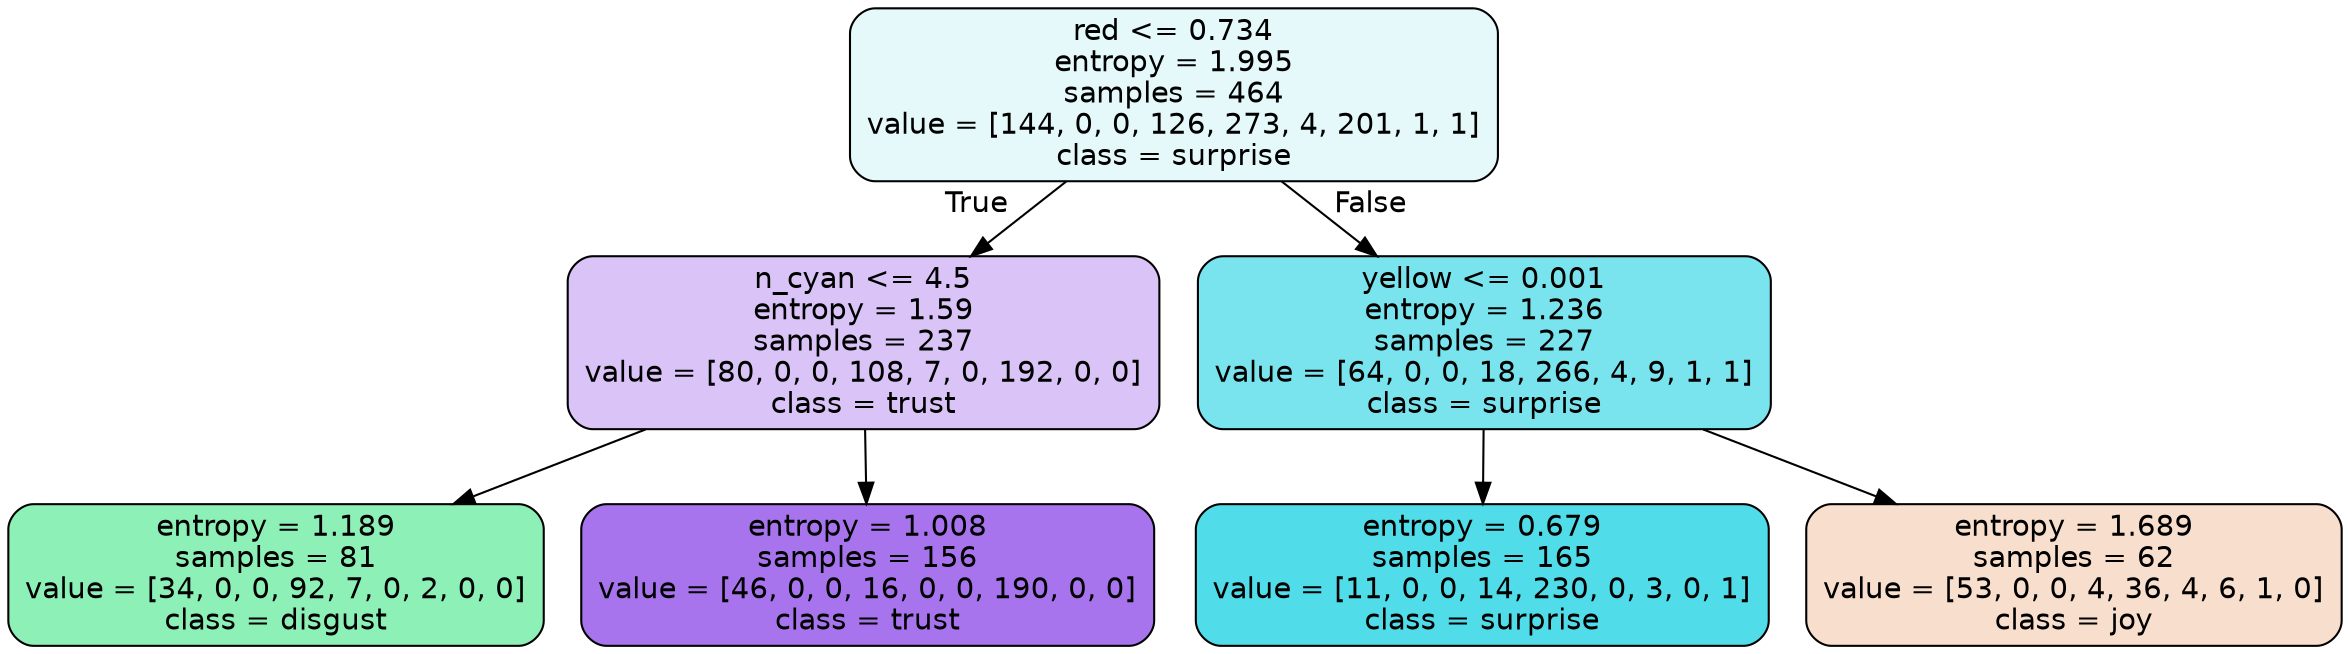 digraph Tree {
node [shape=box, style="filled, rounded", color="black", fontname=helvetica] ;
edge [fontname=helvetica] ;
0 [label="red <= 0.734\nentropy = 1.995\nsamples = 464\nvalue = [144, 0, 0, 126, 273, 4, 201, 1, 1]\nclass = surprise", fillcolor="#39d7e521"] ;
1 [label="n_cyan <= 4.5\nentropy = 1.59\nsamples = 237\nvalue = [80, 0, 0, 108, 7, 0, 192, 0, 0]\nclass = trust", fillcolor="#8139e54d"] ;
0 -> 1 [labeldistance=2.5, labelangle=45, headlabel="True"] ;
2 [label="entropy = 1.189\nsamples = 81\nvalue = [34, 0, 0, 92, 7, 0, 2, 0, 0]\nclass = disgust", fillcolor="#39e58192"] ;
1 -> 2 ;
3 [label="entropy = 1.008\nsamples = 156\nvalue = [46, 0, 0, 16, 0, 0, 190, 0, 0]\nclass = trust", fillcolor="#8139e5b2"] ;
1 -> 3 ;
4 [label="yellow <= 0.001\nentropy = 1.236\nsamples = 227\nvalue = [64, 0, 0, 18, 266, 4, 9, 1, 1]\nclass = surprise", fillcolor="#39d7e5ac"] ;
0 -> 4 [labeldistance=2.5, labelangle=-45, headlabel="False"] ;
5 [label="entropy = 0.679\nsamples = 165\nvalue = [11, 0, 0, 14, 230, 0, 3, 0, 1]\nclass = surprise", fillcolor="#39d7e5e1"] ;
4 -> 5 ;
6 [label="entropy = 1.689\nsamples = 62\nvalue = [53, 0, 0, 4, 36, 4, 6, 1, 0]\nclass = joy", fillcolor="#e5813940"] ;
4 -> 6 ;
}